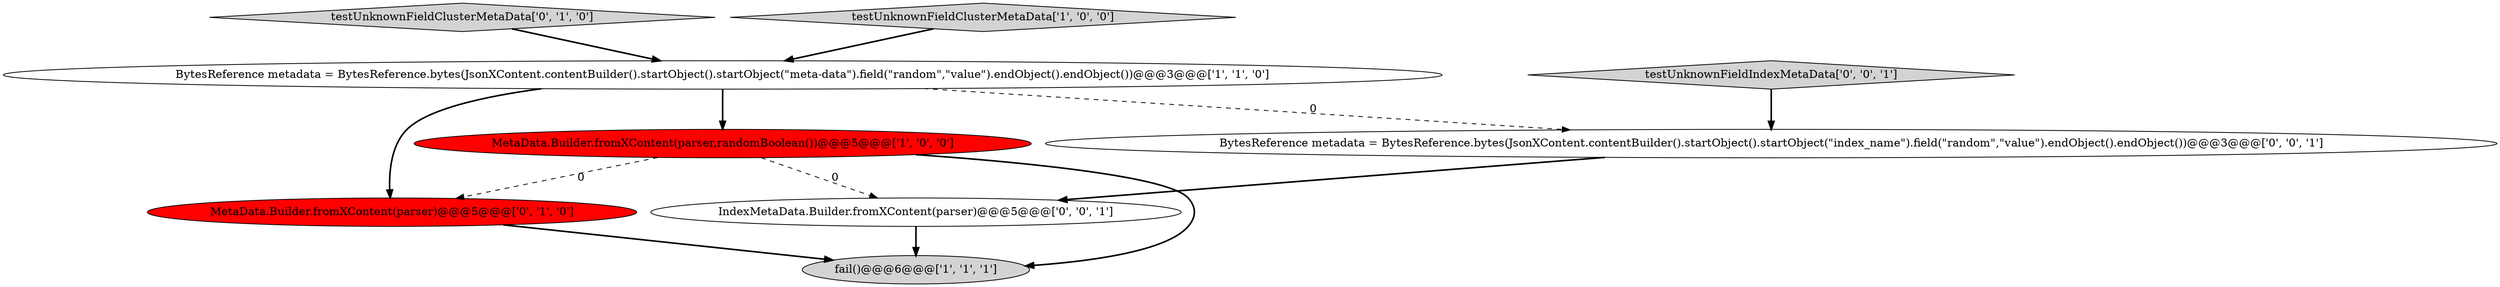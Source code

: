 digraph {
5 [style = filled, label = "testUnknownFieldClusterMetaData['0', '1', '0']", fillcolor = lightgray, shape = diamond image = "AAA0AAABBB2BBB"];
6 [style = filled, label = "BytesReference metadata = BytesReference.bytes(JsonXContent.contentBuilder().startObject().startObject(\"index_name\").field(\"random\",\"value\").endObject().endObject())@@@3@@@['0', '0', '1']", fillcolor = white, shape = ellipse image = "AAA0AAABBB3BBB"];
0 [style = filled, label = "MetaData.Builder.fromXContent(parser,randomBoolean())@@@5@@@['1', '0', '0']", fillcolor = red, shape = ellipse image = "AAA1AAABBB1BBB"];
7 [style = filled, label = "IndexMetaData.Builder.fromXContent(parser)@@@5@@@['0', '0', '1']", fillcolor = white, shape = ellipse image = "AAA0AAABBB3BBB"];
4 [style = filled, label = "MetaData.Builder.fromXContent(parser)@@@5@@@['0', '1', '0']", fillcolor = red, shape = ellipse image = "AAA1AAABBB2BBB"];
1 [style = filled, label = "testUnknownFieldClusterMetaData['1', '0', '0']", fillcolor = lightgray, shape = diamond image = "AAA0AAABBB1BBB"];
3 [style = filled, label = "fail()@@@6@@@['1', '1', '1']", fillcolor = lightgray, shape = ellipse image = "AAA0AAABBB1BBB"];
8 [style = filled, label = "testUnknownFieldIndexMetaData['0', '0', '1']", fillcolor = lightgray, shape = diamond image = "AAA0AAABBB3BBB"];
2 [style = filled, label = "BytesReference metadata = BytesReference.bytes(JsonXContent.contentBuilder().startObject().startObject(\"meta-data\").field(\"random\",\"value\").endObject().endObject())@@@3@@@['1', '1', '0']", fillcolor = white, shape = ellipse image = "AAA0AAABBB1BBB"];
0->3 [style = bold, label=""];
4->3 [style = bold, label=""];
5->2 [style = bold, label=""];
1->2 [style = bold, label=""];
2->0 [style = bold, label=""];
8->6 [style = bold, label=""];
0->4 [style = dashed, label="0"];
6->7 [style = bold, label=""];
0->7 [style = dashed, label="0"];
2->4 [style = bold, label=""];
7->3 [style = bold, label=""];
2->6 [style = dashed, label="0"];
}
